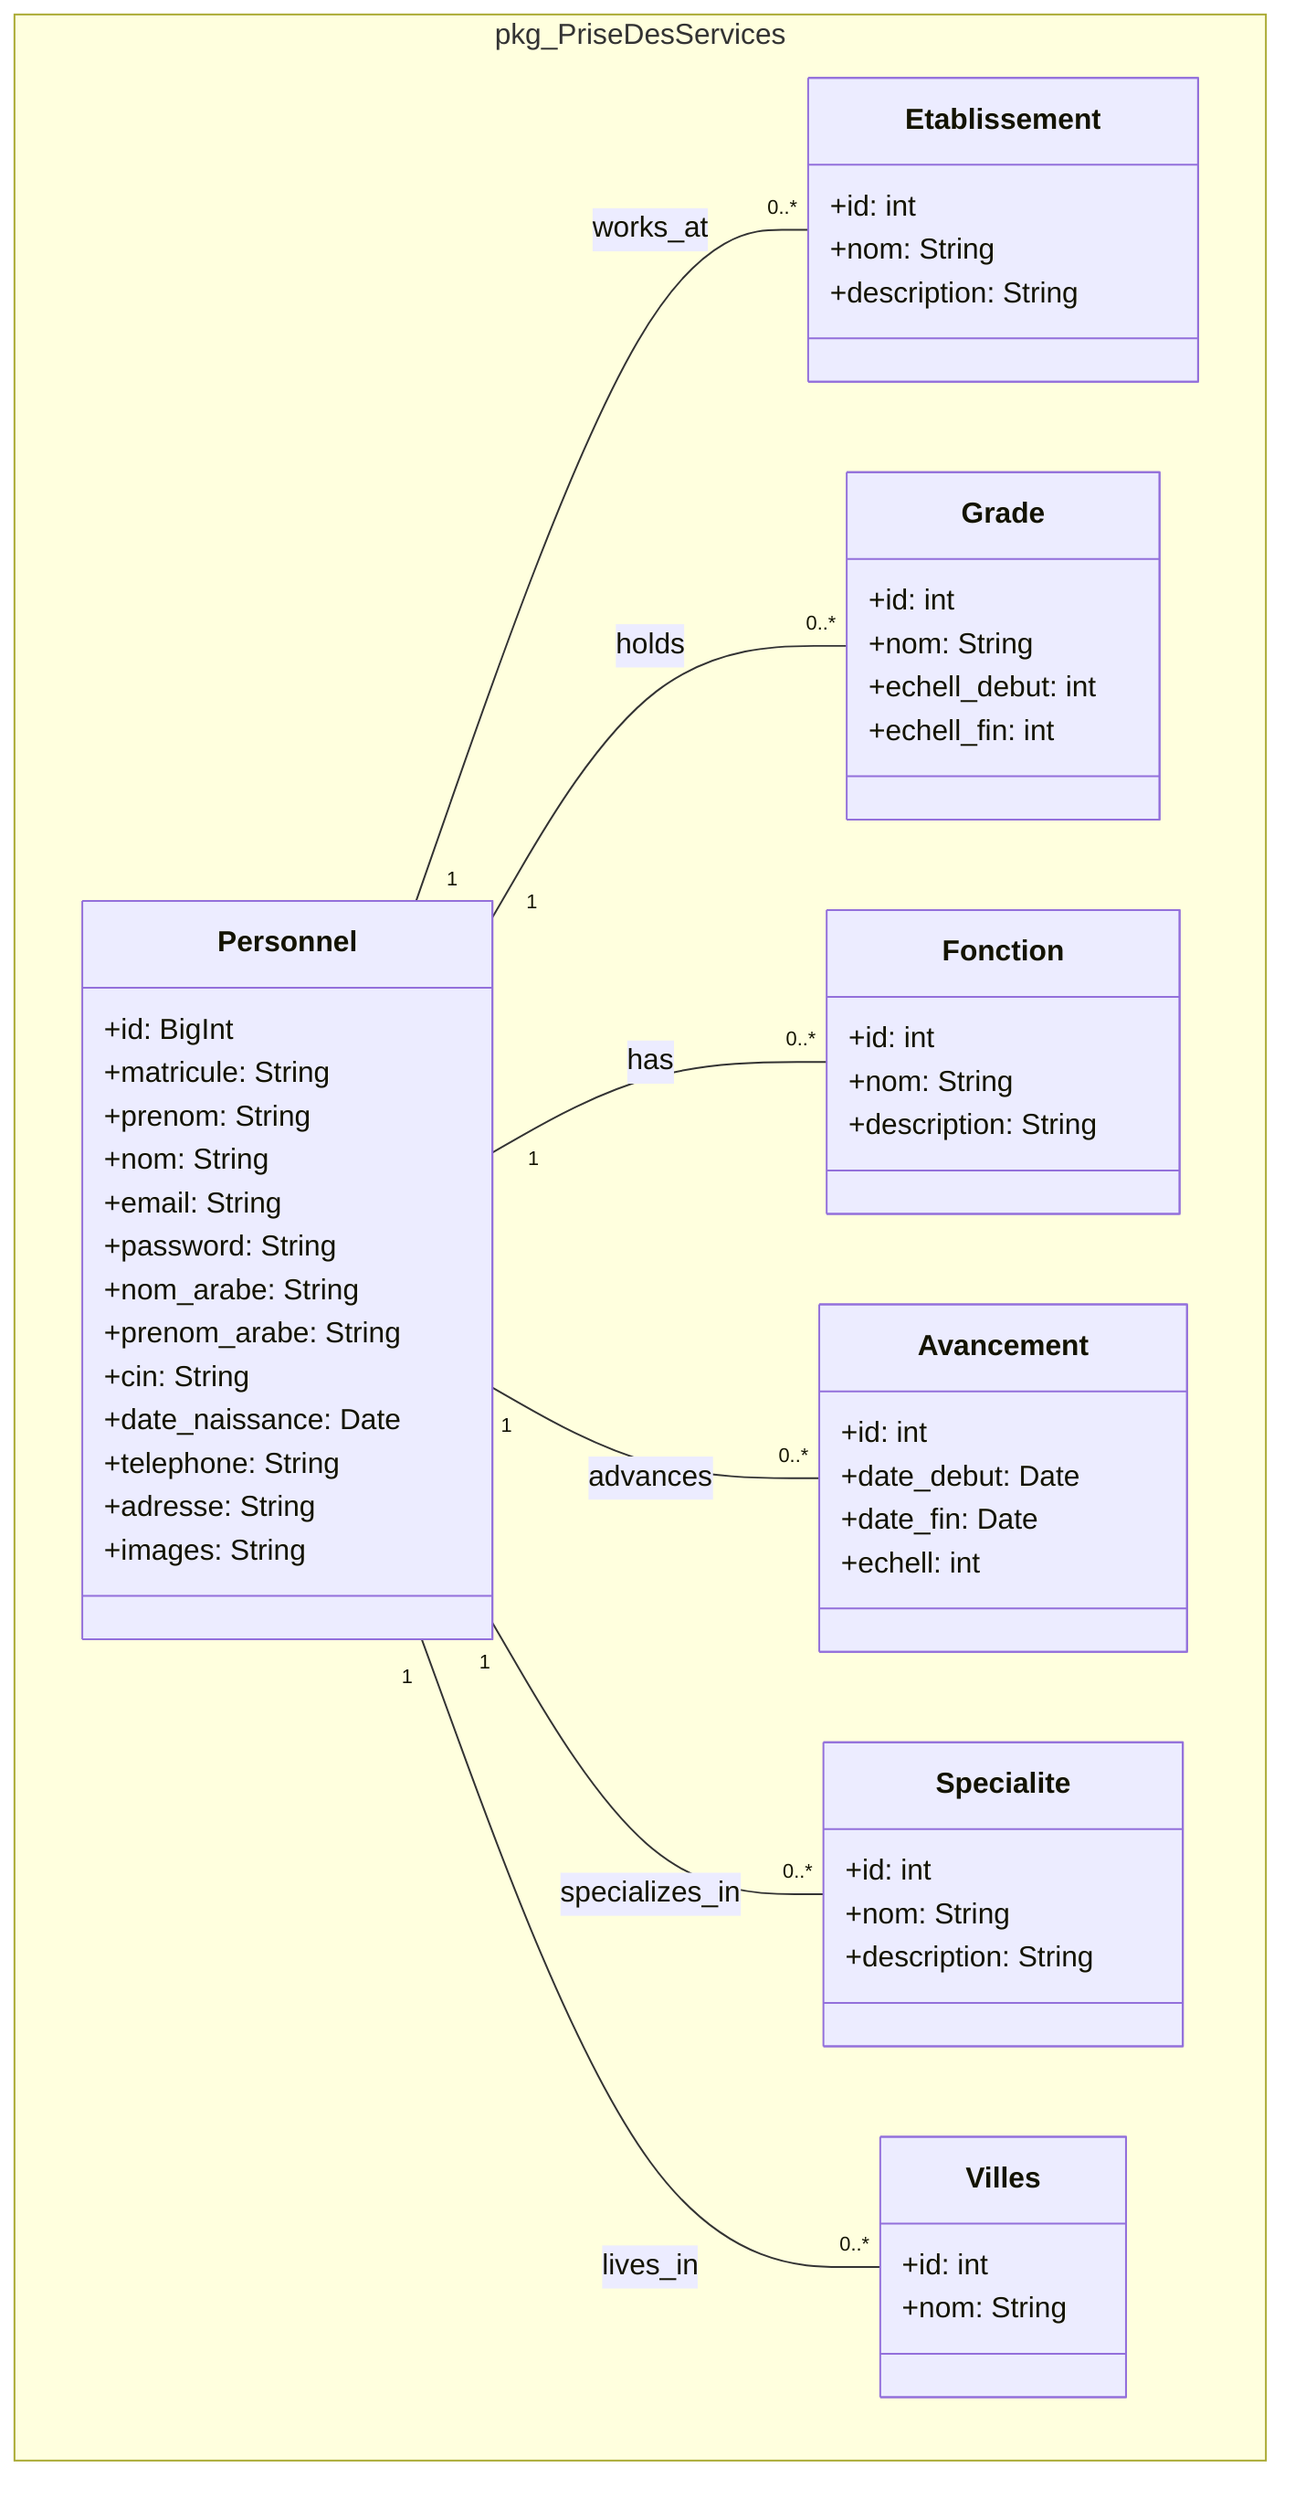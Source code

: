 classDiagram
    direction TB

namespace pkg_PriseDesServices {
    class Personnel {
        +id: BigInt
        +matricule: String
        +prenom: String
        +nom: String
        +email: String
        +password: String
        +nom_arabe: String
        +prenom_arabe: String
        +cin: String
        +date_naissance: Date
        +telephone: String
        +adresse: String
        +images: String
    }

    class Etablissement {
        +id: int
        +nom: String
        +description: String
    }

    class Grade {
        +id: int
        +nom: String
        +echell_debut: int
        +echell_fin: int
    }

    class Fonction {
        +id: int
        +nom: String
        +description: String
    }

    class Avancement {
        +id: int
        +date_debut: Date
        +date_fin: Date
        +echell: int
    }

    class Specialite {
        +id: int
        +nom: String
        +description: String
    }

    class Villes {
        +id: int
        +nom: String
    }
}

Personnel "1" -- "0..*" Etablissement: works_at
Personnel "1" -- "0..*" Grade: holds
Personnel "1" -- "0..*" Fonction: has
Personnel "1" -- "0..*" Avancement: advances
Personnel "1" -- "0..*" Specialite: specializes_in
Personnel "1" -- "0..*" Villes: lives_in